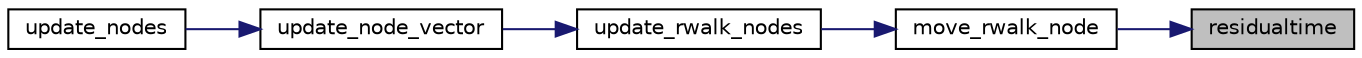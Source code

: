 digraph "residualtime"
{
 // LATEX_PDF_SIZE
  edge [fontname="Helvetica",fontsize="10",labelfontname="Helvetica",labelfontsize="10"];
  node [fontname="Helvetica",fontsize="10",shape=record];
  rankdir="RL";
  Node1 [label="residualtime",height=0.2,width=0.4,color="black", fillcolor="grey75", style="filled", fontcolor="black",tooltip=" "];
  Node1 -> Node2 [dir="back",color="midnightblue",fontsize="10",style="solid",fontname="Helvetica"];
  Node2 [label="move_rwalk_node",height=0.2,width=0.4,color="black", fillcolor="white", style="filled",URL="$rwalk_8h.html#a0fbd9dffcf6195e00816fc20ffc778af",tooltip=" "];
  Node2 -> Node3 [dir="back",color="midnightblue",fontsize="10",style="solid",fontname="Helvetica"];
  Node3 [label="update_rwalk_nodes",height=0.2,width=0.4,color="black", fillcolor="white", style="filled",URL="$rwalk_8h.html#a155225b7c75bd40d6fa37136bb0b58c2",tooltip="Update the positions of the nodes. After comparing the current time to the first job_time,..."];
  Node3 -> Node4 [dir="back",color="midnightblue",fontsize="10",style="solid",fontname="Helvetica"];
  Node4 [label="update_node_vector",height=0.2,width=0.4,color="black", fillcolor="white", style="filled",URL="$omg_8c.html#af1eb82f7c88405592c1dfe8cadacbd86",tooltip="According to the mobility type, call the corresponding update function."];
  Node4 -> Node5 [dir="back",color="midnightblue",fontsize="10",style="solid",fontname="Helvetica"];
  Node5 [label="update_nodes",height=0.2,width=0.4,color="black", fillcolor="white", style="filled",URL="$omg_8h.html#ade4b5666fb98a0096c693f1f956488e0",tooltip="Update the positions of all the nodes, i.e all the non empty Node_Vectors. It calls update_node_vecto..."];
}
